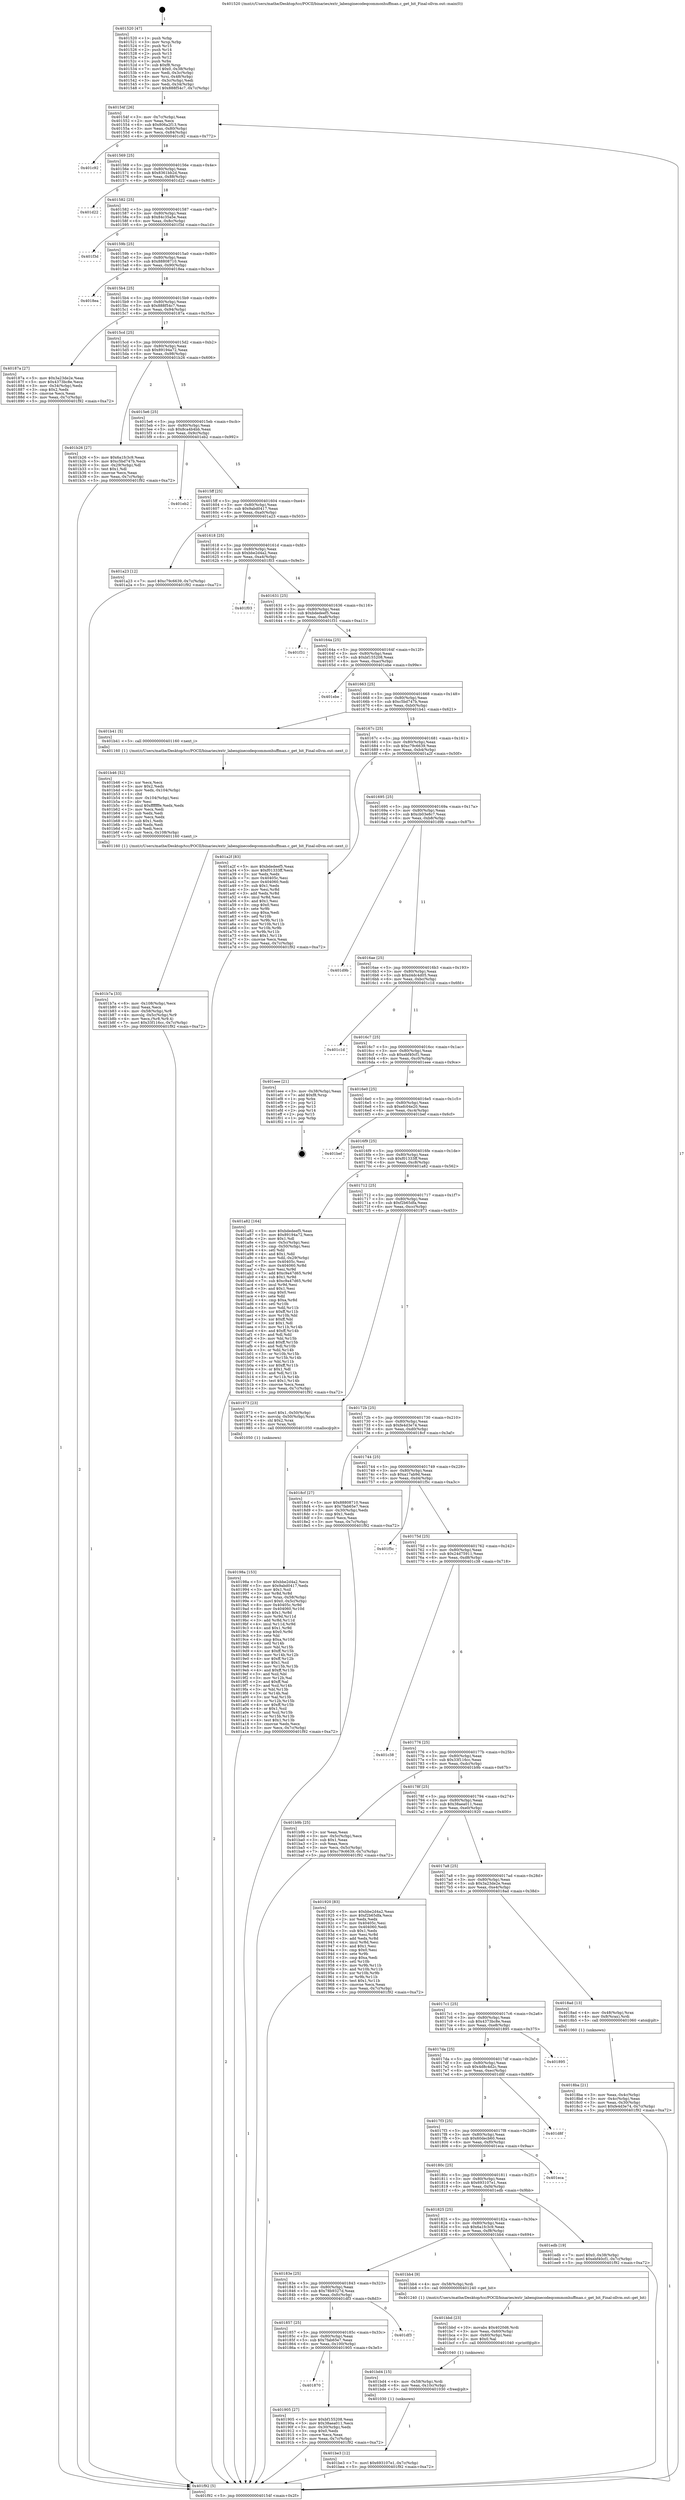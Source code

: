 digraph "0x401520" {
  label = "0x401520 (/mnt/c/Users/mathe/Desktop/tcc/POCII/binaries/extr_labenginecodeqcommonhuffman.c_get_bit_Final-ollvm.out::main(0))"
  labelloc = "t"
  node[shape=record]

  Entry [label="",width=0.3,height=0.3,shape=circle,fillcolor=black,style=filled]
  "0x40154f" [label="{
     0x40154f [26]\l
     | [instrs]\l
     &nbsp;&nbsp;0x40154f \<+3\>: mov -0x7c(%rbp),%eax\l
     &nbsp;&nbsp;0x401552 \<+2\>: mov %eax,%ecx\l
     &nbsp;&nbsp;0x401554 \<+6\>: sub $0x806a2f13,%ecx\l
     &nbsp;&nbsp;0x40155a \<+3\>: mov %eax,-0x80(%rbp)\l
     &nbsp;&nbsp;0x40155d \<+6\>: mov %ecx,-0x84(%rbp)\l
     &nbsp;&nbsp;0x401563 \<+6\>: je 0000000000401c92 \<main+0x772\>\l
  }"]
  "0x401c92" [label="{
     0x401c92\l
  }", style=dashed]
  "0x401569" [label="{
     0x401569 [25]\l
     | [instrs]\l
     &nbsp;&nbsp;0x401569 \<+5\>: jmp 000000000040156e \<main+0x4e\>\l
     &nbsp;&nbsp;0x40156e \<+3\>: mov -0x80(%rbp),%eax\l
     &nbsp;&nbsp;0x401571 \<+5\>: sub $0x8361bb2d,%eax\l
     &nbsp;&nbsp;0x401576 \<+6\>: mov %eax,-0x88(%rbp)\l
     &nbsp;&nbsp;0x40157c \<+6\>: je 0000000000401d22 \<main+0x802\>\l
  }"]
  Exit [label="",width=0.3,height=0.3,shape=circle,fillcolor=black,style=filled,peripheries=2]
  "0x401d22" [label="{
     0x401d22\l
  }", style=dashed]
  "0x401582" [label="{
     0x401582 [25]\l
     | [instrs]\l
     &nbsp;&nbsp;0x401582 \<+5\>: jmp 0000000000401587 \<main+0x67\>\l
     &nbsp;&nbsp;0x401587 \<+3\>: mov -0x80(%rbp),%eax\l
     &nbsp;&nbsp;0x40158a \<+5\>: sub $0x84c35a5e,%eax\l
     &nbsp;&nbsp;0x40158f \<+6\>: mov %eax,-0x8c(%rbp)\l
     &nbsp;&nbsp;0x401595 \<+6\>: je 0000000000401f3d \<main+0xa1d\>\l
  }"]
  "0x401be3" [label="{
     0x401be3 [12]\l
     | [instrs]\l
     &nbsp;&nbsp;0x401be3 \<+7\>: movl $0x693107e1,-0x7c(%rbp)\l
     &nbsp;&nbsp;0x401bea \<+5\>: jmp 0000000000401f92 \<main+0xa72\>\l
  }"]
  "0x401f3d" [label="{
     0x401f3d\l
  }", style=dashed]
  "0x40159b" [label="{
     0x40159b [25]\l
     | [instrs]\l
     &nbsp;&nbsp;0x40159b \<+5\>: jmp 00000000004015a0 \<main+0x80\>\l
     &nbsp;&nbsp;0x4015a0 \<+3\>: mov -0x80(%rbp),%eax\l
     &nbsp;&nbsp;0x4015a3 \<+5\>: sub $0x88808710,%eax\l
     &nbsp;&nbsp;0x4015a8 \<+6\>: mov %eax,-0x90(%rbp)\l
     &nbsp;&nbsp;0x4015ae \<+6\>: je 00000000004018ea \<main+0x3ca\>\l
  }"]
  "0x401bd4" [label="{
     0x401bd4 [15]\l
     | [instrs]\l
     &nbsp;&nbsp;0x401bd4 \<+4\>: mov -0x58(%rbp),%rdi\l
     &nbsp;&nbsp;0x401bd8 \<+6\>: mov %eax,-0x10c(%rbp)\l
     &nbsp;&nbsp;0x401bde \<+5\>: call 0000000000401030 \<free@plt\>\l
     | [calls]\l
     &nbsp;&nbsp;0x401030 \{1\} (unknown)\l
  }"]
  "0x4018ea" [label="{
     0x4018ea\l
  }", style=dashed]
  "0x4015b4" [label="{
     0x4015b4 [25]\l
     | [instrs]\l
     &nbsp;&nbsp;0x4015b4 \<+5\>: jmp 00000000004015b9 \<main+0x99\>\l
     &nbsp;&nbsp;0x4015b9 \<+3\>: mov -0x80(%rbp),%eax\l
     &nbsp;&nbsp;0x4015bc \<+5\>: sub $0x888f54c7,%eax\l
     &nbsp;&nbsp;0x4015c1 \<+6\>: mov %eax,-0x94(%rbp)\l
     &nbsp;&nbsp;0x4015c7 \<+6\>: je 000000000040187a \<main+0x35a\>\l
  }"]
  "0x401bbd" [label="{
     0x401bbd [23]\l
     | [instrs]\l
     &nbsp;&nbsp;0x401bbd \<+10\>: movabs $0x4020d6,%rdi\l
     &nbsp;&nbsp;0x401bc7 \<+3\>: mov %eax,-0x60(%rbp)\l
     &nbsp;&nbsp;0x401bca \<+3\>: mov -0x60(%rbp),%esi\l
     &nbsp;&nbsp;0x401bcd \<+2\>: mov $0x0,%al\l
     &nbsp;&nbsp;0x401bcf \<+5\>: call 0000000000401040 \<printf@plt\>\l
     | [calls]\l
     &nbsp;&nbsp;0x401040 \{1\} (unknown)\l
  }"]
  "0x40187a" [label="{
     0x40187a [27]\l
     | [instrs]\l
     &nbsp;&nbsp;0x40187a \<+5\>: mov $0x3a23de2e,%eax\l
     &nbsp;&nbsp;0x40187f \<+5\>: mov $0x4373bc8e,%ecx\l
     &nbsp;&nbsp;0x401884 \<+3\>: mov -0x34(%rbp),%edx\l
     &nbsp;&nbsp;0x401887 \<+3\>: cmp $0x2,%edx\l
     &nbsp;&nbsp;0x40188a \<+3\>: cmovne %ecx,%eax\l
     &nbsp;&nbsp;0x40188d \<+3\>: mov %eax,-0x7c(%rbp)\l
     &nbsp;&nbsp;0x401890 \<+5\>: jmp 0000000000401f92 \<main+0xa72\>\l
  }"]
  "0x4015cd" [label="{
     0x4015cd [25]\l
     | [instrs]\l
     &nbsp;&nbsp;0x4015cd \<+5\>: jmp 00000000004015d2 \<main+0xb2\>\l
     &nbsp;&nbsp;0x4015d2 \<+3\>: mov -0x80(%rbp),%eax\l
     &nbsp;&nbsp;0x4015d5 \<+5\>: sub $0x89194a72,%eax\l
     &nbsp;&nbsp;0x4015da \<+6\>: mov %eax,-0x98(%rbp)\l
     &nbsp;&nbsp;0x4015e0 \<+6\>: je 0000000000401b26 \<main+0x606\>\l
  }"]
  "0x401f92" [label="{
     0x401f92 [5]\l
     | [instrs]\l
     &nbsp;&nbsp;0x401f92 \<+5\>: jmp 000000000040154f \<main+0x2f\>\l
  }"]
  "0x401520" [label="{
     0x401520 [47]\l
     | [instrs]\l
     &nbsp;&nbsp;0x401520 \<+1\>: push %rbp\l
     &nbsp;&nbsp;0x401521 \<+3\>: mov %rsp,%rbp\l
     &nbsp;&nbsp;0x401524 \<+2\>: push %r15\l
     &nbsp;&nbsp;0x401526 \<+2\>: push %r14\l
     &nbsp;&nbsp;0x401528 \<+2\>: push %r13\l
     &nbsp;&nbsp;0x40152a \<+2\>: push %r12\l
     &nbsp;&nbsp;0x40152c \<+1\>: push %rbx\l
     &nbsp;&nbsp;0x40152d \<+7\>: sub $0xf8,%rsp\l
     &nbsp;&nbsp;0x401534 \<+7\>: movl $0x0,-0x38(%rbp)\l
     &nbsp;&nbsp;0x40153b \<+3\>: mov %edi,-0x3c(%rbp)\l
     &nbsp;&nbsp;0x40153e \<+4\>: mov %rsi,-0x48(%rbp)\l
     &nbsp;&nbsp;0x401542 \<+3\>: mov -0x3c(%rbp),%edi\l
     &nbsp;&nbsp;0x401545 \<+3\>: mov %edi,-0x34(%rbp)\l
     &nbsp;&nbsp;0x401548 \<+7\>: movl $0x888f54c7,-0x7c(%rbp)\l
  }"]
  "0x401b7a" [label="{
     0x401b7a [33]\l
     | [instrs]\l
     &nbsp;&nbsp;0x401b7a \<+6\>: mov -0x108(%rbp),%ecx\l
     &nbsp;&nbsp;0x401b80 \<+3\>: imul %eax,%ecx\l
     &nbsp;&nbsp;0x401b83 \<+4\>: mov -0x58(%rbp),%r8\l
     &nbsp;&nbsp;0x401b87 \<+4\>: movslq -0x5c(%rbp),%r9\l
     &nbsp;&nbsp;0x401b8b \<+4\>: mov %ecx,(%r8,%r9,4)\l
     &nbsp;&nbsp;0x401b8f \<+7\>: movl $0x33f116cc,-0x7c(%rbp)\l
     &nbsp;&nbsp;0x401b96 \<+5\>: jmp 0000000000401f92 \<main+0xa72\>\l
  }"]
  "0x401b26" [label="{
     0x401b26 [27]\l
     | [instrs]\l
     &nbsp;&nbsp;0x401b26 \<+5\>: mov $0x6a1fc3c9,%eax\l
     &nbsp;&nbsp;0x401b2b \<+5\>: mov $0xc5bd747b,%ecx\l
     &nbsp;&nbsp;0x401b30 \<+3\>: mov -0x29(%rbp),%dl\l
     &nbsp;&nbsp;0x401b33 \<+3\>: test $0x1,%dl\l
     &nbsp;&nbsp;0x401b36 \<+3\>: cmovne %ecx,%eax\l
     &nbsp;&nbsp;0x401b39 \<+3\>: mov %eax,-0x7c(%rbp)\l
     &nbsp;&nbsp;0x401b3c \<+5\>: jmp 0000000000401f92 \<main+0xa72\>\l
  }"]
  "0x4015e6" [label="{
     0x4015e6 [25]\l
     | [instrs]\l
     &nbsp;&nbsp;0x4015e6 \<+5\>: jmp 00000000004015eb \<main+0xcb\>\l
     &nbsp;&nbsp;0x4015eb \<+3\>: mov -0x80(%rbp),%eax\l
     &nbsp;&nbsp;0x4015ee \<+5\>: sub $0x8ca4b4bb,%eax\l
     &nbsp;&nbsp;0x4015f3 \<+6\>: mov %eax,-0x9c(%rbp)\l
     &nbsp;&nbsp;0x4015f9 \<+6\>: je 0000000000401eb2 \<main+0x992\>\l
  }"]
  "0x401b46" [label="{
     0x401b46 [52]\l
     | [instrs]\l
     &nbsp;&nbsp;0x401b46 \<+2\>: xor %ecx,%ecx\l
     &nbsp;&nbsp;0x401b48 \<+5\>: mov $0x2,%edx\l
     &nbsp;&nbsp;0x401b4d \<+6\>: mov %edx,-0x104(%rbp)\l
     &nbsp;&nbsp;0x401b53 \<+1\>: cltd\l
     &nbsp;&nbsp;0x401b54 \<+6\>: mov -0x104(%rbp),%esi\l
     &nbsp;&nbsp;0x401b5a \<+2\>: idiv %esi\l
     &nbsp;&nbsp;0x401b5c \<+6\>: imul $0xfffffffe,%edx,%edx\l
     &nbsp;&nbsp;0x401b62 \<+2\>: mov %ecx,%edi\l
     &nbsp;&nbsp;0x401b64 \<+2\>: sub %edx,%edi\l
     &nbsp;&nbsp;0x401b66 \<+2\>: mov %ecx,%edx\l
     &nbsp;&nbsp;0x401b68 \<+3\>: sub $0x1,%edx\l
     &nbsp;&nbsp;0x401b6b \<+2\>: add %edx,%edi\l
     &nbsp;&nbsp;0x401b6d \<+2\>: sub %edi,%ecx\l
     &nbsp;&nbsp;0x401b6f \<+6\>: mov %ecx,-0x108(%rbp)\l
     &nbsp;&nbsp;0x401b75 \<+5\>: call 0000000000401160 \<next_i\>\l
     | [calls]\l
     &nbsp;&nbsp;0x401160 \{1\} (/mnt/c/Users/mathe/Desktop/tcc/POCII/binaries/extr_labenginecodeqcommonhuffman.c_get_bit_Final-ollvm.out::next_i)\l
  }"]
  "0x401eb2" [label="{
     0x401eb2\l
  }", style=dashed]
  "0x4015ff" [label="{
     0x4015ff [25]\l
     | [instrs]\l
     &nbsp;&nbsp;0x4015ff \<+5\>: jmp 0000000000401604 \<main+0xe4\>\l
     &nbsp;&nbsp;0x401604 \<+3\>: mov -0x80(%rbp),%eax\l
     &nbsp;&nbsp;0x401607 \<+5\>: sub $0x9abd0417,%eax\l
     &nbsp;&nbsp;0x40160c \<+6\>: mov %eax,-0xa0(%rbp)\l
     &nbsp;&nbsp;0x401612 \<+6\>: je 0000000000401a23 \<main+0x503\>\l
  }"]
  "0x40198a" [label="{
     0x40198a [153]\l
     | [instrs]\l
     &nbsp;&nbsp;0x40198a \<+5\>: mov $0xbbe2d4a2,%ecx\l
     &nbsp;&nbsp;0x40198f \<+5\>: mov $0x9abd0417,%edx\l
     &nbsp;&nbsp;0x401994 \<+3\>: mov $0x1,%sil\l
     &nbsp;&nbsp;0x401997 \<+3\>: xor %r8d,%r8d\l
     &nbsp;&nbsp;0x40199a \<+4\>: mov %rax,-0x58(%rbp)\l
     &nbsp;&nbsp;0x40199e \<+7\>: movl $0x0,-0x5c(%rbp)\l
     &nbsp;&nbsp;0x4019a5 \<+8\>: mov 0x40405c,%r9d\l
     &nbsp;&nbsp;0x4019ad \<+8\>: mov 0x404060,%r10d\l
     &nbsp;&nbsp;0x4019b5 \<+4\>: sub $0x1,%r8d\l
     &nbsp;&nbsp;0x4019b9 \<+3\>: mov %r9d,%r11d\l
     &nbsp;&nbsp;0x4019bc \<+3\>: add %r8d,%r11d\l
     &nbsp;&nbsp;0x4019bf \<+4\>: imul %r11d,%r9d\l
     &nbsp;&nbsp;0x4019c3 \<+4\>: and $0x1,%r9d\l
     &nbsp;&nbsp;0x4019c7 \<+4\>: cmp $0x0,%r9d\l
     &nbsp;&nbsp;0x4019cb \<+3\>: sete %bl\l
     &nbsp;&nbsp;0x4019ce \<+4\>: cmp $0xa,%r10d\l
     &nbsp;&nbsp;0x4019d2 \<+4\>: setl %r14b\l
     &nbsp;&nbsp;0x4019d6 \<+3\>: mov %bl,%r15b\l
     &nbsp;&nbsp;0x4019d9 \<+4\>: xor $0xff,%r15b\l
     &nbsp;&nbsp;0x4019dd \<+3\>: mov %r14b,%r12b\l
     &nbsp;&nbsp;0x4019e0 \<+4\>: xor $0xff,%r12b\l
     &nbsp;&nbsp;0x4019e4 \<+4\>: xor $0x1,%sil\l
     &nbsp;&nbsp;0x4019e8 \<+3\>: mov %r15b,%r13b\l
     &nbsp;&nbsp;0x4019eb \<+4\>: and $0xff,%r13b\l
     &nbsp;&nbsp;0x4019ef \<+3\>: and %sil,%bl\l
     &nbsp;&nbsp;0x4019f2 \<+3\>: mov %r12b,%al\l
     &nbsp;&nbsp;0x4019f5 \<+2\>: and $0xff,%al\l
     &nbsp;&nbsp;0x4019f7 \<+3\>: and %sil,%r14b\l
     &nbsp;&nbsp;0x4019fa \<+3\>: or %bl,%r13b\l
     &nbsp;&nbsp;0x4019fd \<+3\>: or %r14b,%al\l
     &nbsp;&nbsp;0x401a00 \<+3\>: xor %al,%r13b\l
     &nbsp;&nbsp;0x401a03 \<+3\>: or %r12b,%r15b\l
     &nbsp;&nbsp;0x401a06 \<+4\>: xor $0xff,%r15b\l
     &nbsp;&nbsp;0x401a0a \<+4\>: or $0x1,%sil\l
     &nbsp;&nbsp;0x401a0e \<+3\>: and %sil,%r15b\l
     &nbsp;&nbsp;0x401a11 \<+3\>: or %r15b,%r13b\l
     &nbsp;&nbsp;0x401a14 \<+4\>: test $0x1,%r13b\l
     &nbsp;&nbsp;0x401a18 \<+3\>: cmovne %edx,%ecx\l
     &nbsp;&nbsp;0x401a1b \<+3\>: mov %ecx,-0x7c(%rbp)\l
     &nbsp;&nbsp;0x401a1e \<+5\>: jmp 0000000000401f92 \<main+0xa72\>\l
  }"]
  "0x401a23" [label="{
     0x401a23 [12]\l
     | [instrs]\l
     &nbsp;&nbsp;0x401a23 \<+7\>: movl $0xc79c6639,-0x7c(%rbp)\l
     &nbsp;&nbsp;0x401a2a \<+5\>: jmp 0000000000401f92 \<main+0xa72\>\l
  }"]
  "0x401618" [label="{
     0x401618 [25]\l
     | [instrs]\l
     &nbsp;&nbsp;0x401618 \<+5\>: jmp 000000000040161d \<main+0xfd\>\l
     &nbsp;&nbsp;0x40161d \<+3\>: mov -0x80(%rbp),%eax\l
     &nbsp;&nbsp;0x401620 \<+5\>: sub $0xbbe2d4a2,%eax\l
     &nbsp;&nbsp;0x401625 \<+6\>: mov %eax,-0xa4(%rbp)\l
     &nbsp;&nbsp;0x40162b \<+6\>: je 0000000000401f03 \<main+0x9e3\>\l
  }"]
  "0x401870" [label="{
     0x401870\l
  }", style=dashed]
  "0x401f03" [label="{
     0x401f03\l
  }", style=dashed]
  "0x401631" [label="{
     0x401631 [25]\l
     | [instrs]\l
     &nbsp;&nbsp;0x401631 \<+5\>: jmp 0000000000401636 \<main+0x116\>\l
     &nbsp;&nbsp;0x401636 \<+3\>: mov -0x80(%rbp),%eax\l
     &nbsp;&nbsp;0x401639 \<+5\>: sub $0xbdedeef5,%eax\l
     &nbsp;&nbsp;0x40163e \<+6\>: mov %eax,-0xa8(%rbp)\l
     &nbsp;&nbsp;0x401644 \<+6\>: je 0000000000401f31 \<main+0xa11\>\l
  }"]
  "0x401905" [label="{
     0x401905 [27]\l
     | [instrs]\l
     &nbsp;&nbsp;0x401905 \<+5\>: mov $0xbf155208,%eax\l
     &nbsp;&nbsp;0x40190a \<+5\>: mov $0x38aea011,%ecx\l
     &nbsp;&nbsp;0x40190f \<+3\>: mov -0x30(%rbp),%edx\l
     &nbsp;&nbsp;0x401912 \<+3\>: cmp $0x0,%edx\l
     &nbsp;&nbsp;0x401915 \<+3\>: cmove %ecx,%eax\l
     &nbsp;&nbsp;0x401918 \<+3\>: mov %eax,-0x7c(%rbp)\l
     &nbsp;&nbsp;0x40191b \<+5\>: jmp 0000000000401f92 \<main+0xa72\>\l
  }"]
  "0x401f31" [label="{
     0x401f31\l
  }", style=dashed]
  "0x40164a" [label="{
     0x40164a [25]\l
     | [instrs]\l
     &nbsp;&nbsp;0x40164a \<+5\>: jmp 000000000040164f \<main+0x12f\>\l
     &nbsp;&nbsp;0x40164f \<+3\>: mov -0x80(%rbp),%eax\l
     &nbsp;&nbsp;0x401652 \<+5\>: sub $0xbf155208,%eax\l
     &nbsp;&nbsp;0x401657 \<+6\>: mov %eax,-0xac(%rbp)\l
     &nbsp;&nbsp;0x40165d \<+6\>: je 0000000000401ebe \<main+0x99e\>\l
  }"]
  "0x401857" [label="{
     0x401857 [25]\l
     | [instrs]\l
     &nbsp;&nbsp;0x401857 \<+5\>: jmp 000000000040185c \<main+0x33c\>\l
     &nbsp;&nbsp;0x40185c \<+3\>: mov -0x80(%rbp),%eax\l
     &nbsp;&nbsp;0x40185f \<+5\>: sub $0x7fab65e7,%eax\l
     &nbsp;&nbsp;0x401864 \<+6\>: mov %eax,-0x100(%rbp)\l
     &nbsp;&nbsp;0x40186a \<+6\>: je 0000000000401905 \<main+0x3e5\>\l
  }"]
  "0x401ebe" [label="{
     0x401ebe\l
  }", style=dashed]
  "0x401663" [label="{
     0x401663 [25]\l
     | [instrs]\l
     &nbsp;&nbsp;0x401663 \<+5\>: jmp 0000000000401668 \<main+0x148\>\l
     &nbsp;&nbsp;0x401668 \<+3\>: mov -0x80(%rbp),%eax\l
     &nbsp;&nbsp;0x40166b \<+5\>: sub $0xc5bd747b,%eax\l
     &nbsp;&nbsp;0x401670 \<+6\>: mov %eax,-0xb0(%rbp)\l
     &nbsp;&nbsp;0x401676 \<+6\>: je 0000000000401b41 \<main+0x621\>\l
  }"]
  "0x401df3" [label="{
     0x401df3\l
  }", style=dashed]
  "0x401b41" [label="{
     0x401b41 [5]\l
     | [instrs]\l
     &nbsp;&nbsp;0x401b41 \<+5\>: call 0000000000401160 \<next_i\>\l
     | [calls]\l
     &nbsp;&nbsp;0x401160 \{1\} (/mnt/c/Users/mathe/Desktop/tcc/POCII/binaries/extr_labenginecodeqcommonhuffman.c_get_bit_Final-ollvm.out::next_i)\l
  }"]
  "0x40167c" [label="{
     0x40167c [25]\l
     | [instrs]\l
     &nbsp;&nbsp;0x40167c \<+5\>: jmp 0000000000401681 \<main+0x161\>\l
     &nbsp;&nbsp;0x401681 \<+3\>: mov -0x80(%rbp),%eax\l
     &nbsp;&nbsp;0x401684 \<+5\>: sub $0xc79c6639,%eax\l
     &nbsp;&nbsp;0x401689 \<+6\>: mov %eax,-0xb4(%rbp)\l
     &nbsp;&nbsp;0x40168f \<+6\>: je 0000000000401a2f \<main+0x50f\>\l
  }"]
  "0x40183e" [label="{
     0x40183e [25]\l
     | [instrs]\l
     &nbsp;&nbsp;0x40183e \<+5\>: jmp 0000000000401843 \<main+0x323\>\l
     &nbsp;&nbsp;0x401843 \<+3\>: mov -0x80(%rbp),%eax\l
     &nbsp;&nbsp;0x401846 \<+5\>: sub $0x78b9327d,%eax\l
     &nbsp;&nbsp;0x40184b \<+6\>: mov %eax,-0xfc(%rbp)\l
     &nbsp;&nbsp;0x401851 \<+6\>: je 0000000000401df3 \<main+0x8d3\>\l
  }"]
  "0x401a2f" [label="{
     0x401a2f [83]\l
     | [instrs]\l
     &nbsp;&nbsp;0x401a2f \<+5\>: mov $0xbdedeef5,%eax\l
     &nbsp;&nbsp;0x401a34 \<+5\>: mov $0xf01333ff,%ecx\l
     &nbsp;&nbsp;0x401a39 \<+2\>: xor %edx,%edx\l
     &nbsp;&nbsp;0x401a3b \<+7\>: mov 0x40405c,%esi\l
     &nbsp;&nbsp;0x401a42 \<+7\>: mov 0x404060,%edi\l
     &nbsp;&nbsp;0x401a49 \<+3\>: sub $0x1,%edx\l
     &nbsp;&nbsp;0x401a4c \<+3\>: mov %esi,%r8d\l
     &nbsp;&nbsp;0x401a4f \<+3\>: add %edx,%r8d\l
     &nbsp;&nbsp;0x401a52 \<+4\>: imul %r8d,%esi\l
     &nbsp;&nbsp;0x401a56 \<+3\>: and $0x1,%esi\l
     &nbsp;&nbsp;0x401a59 \<+3\>: cmp $0x0,%esi\l
     &nbsp;&nbsp;0x401a5c \<+4\>: sete %r9b\l
     &nbsp;&nbsp;0x401a60 \<+3\>: cmp $0xa,%edi\l
     &nbsp;&nbsp;0x401a63 \<+4\>: setl %r10b\l
     &nbsp;&nbsp;0x401a67 \<+3\>: mov %r9b,%r11b\l
     &nbsp;&nbsp;0x401a6a \<+3\>: and %r10b,%r11b\l
     &nbsp;&nbsp;0x401a6d \<+3\>: xor %r10b,%r9b\l
     &nbsp;&nbsp;0x401a70 \<+3\>: or %r9b,%r11b\l
     &nbsp;&nbsp;0x401a73 \<+4\>: test $0x1,%r11b\l
     &nbsp;&nbsp;0x401a77 \<+3\>: cmovne %ecx,%eax\l
     &nbsp;&nbsp;0x401a7a \<+3\>: mov %eax,-0x7c(%rbp)\l
     &nbsp;&nbsp;0x401a7d \<+5\>: jmp 0000000000401f92 \<main+0xa72\>\l
  }"]
  "0x401695" [label="{
     0x401695 [25]\l
     | [instrs]\l
     &nbsp;&nbsp;0x401695 \<+5\>: jmp 000000000040169a \<main+0x17a\>\l
     &nbsp;&nbsp;0x40169a \<+3\>: mov -0x80(%rbp),%eax\l
     &nbsp;&nbsp;0x40169d \<+5\>: sub $0xcb03e8c7,%eax\l
     &nbsp;&nbsp;0x4016a2 \<+6\>: mov %eax,-0xb8(%rbp)\l
     &nbsp;&nbsp;0x4016a8 \<+6\>: je 0000000000401d9b \<main+0x87b\>\l
  }"]
  "0x401bb4" [label="{
     0x401bb4 [9]\l
     | [instrs]\l
     &nbsp;&nbsp;0x401bb4 \<+4\>: mov -0x58(%rbp),%rdi\l
     &nbsp;&nbsp;0x401bb8 \<+5\>: call 0000000000401240 \<get_bit\>\l
     | [calls]\l
     &nbsp;&nbsp;0x401240 \{1\} (/mnt/c/Users/mathe/Desktop/tcc/POCII/binaries/extr_labenginecodeqcommonhuffman.c_get_bit_Final-ollvm.out::get_bit)\l
  }"]
  "0x401d9b" [label="{
     0x401d9b\l
  }", style=dashed]
  "0x4016ae" [label="{
     0x4016ae [25]\l
     | [instrs]\l
     &nbsp;&nbsp;0x4016ae \<+5\>: jmp 00000000004016b3 \<main+0x193\>\l
     &nbsp;&nbsp;0x4016b3 \<+3\>: mov -0x80(%rbp),%eax\l
     &nbsp;&nbsp;0x4016b6 \<+5\>: sub $0xd4dc4d05,%eax\l
     &nbsp;&nbsp;0x4016bb \<+6\>: mov %eax,-0xbc(%rbp)\l
     &nbsp;&nbsp;0x4016c1 \<+6\>: je 0000000000401c1d \<main+0x6fd\>\l
  }"]
  "0x401825" [label="{
     0x401825 [25]\l
     | [instrs]\l
     &nbsp;&nbsp;0x401825 \<+5\>: jmp 000000000040182a \<main+0x30a\>\l
     &nbsp;&nbsp;0x40182a \<+3\>: mov -0x80(%rbp),%eax\l
     &nbsp;&nbsp;0x40182d \<+5\>: sub $0x6a1fc3c9,%eax\l
     &nbsp;&nbsp;0x401832 \<+6\>: mov %eax,-0xf8(%rbp)\l
     &nbsp;&nbsp;0x401838 \<+6\>: je 0000000000401bb4 \<main+0x694\>\l
  }"]
  "0x401c1d" [label="{
     0x401c1d\l
  }", style=dashed]
  "0x4016c7" [label="{
     0x4016c7 [25]\l
     | [instrs]\l
     &nbsp;&nbsp;0x4016c7 \<+5\>: jmp 00000000004016cc \<main+0x1ac\>\l
     &nbsp;&nbsp;0x4016cc \<+3\>: mov -0x80(%rbp),%eax\l
     &nbsp;&nbsp;0x4016cf \<+5\>: sub $0xebf40cf1,%eax\l
     &nbsp;&nbsp;0x4016d4 \<+6\>: mov %eax,-0xc0(%rbp)\l
     &nbsp;&nbsp;0x4016da \<+6\>: je 0000000000401eee \<main+0x9ce\>\l
  }"]
  "0x401edb" [label="{
     0x401edb [19]\l
     | [instrs]\l
     &nbsp;&nbsp;0x401edb \<+7\>: movl $0x0,-0x38(%rbp)\l
     &nbsp;&nbsp;0x401ee2 \<+7\>: movl $0xebf40cf1,-0x7c(%rbp)\l
     &nbsp;&nbsp;0x401ee9 \<+5\>: jmp 0000000000401f92 \<main+0xa72\>\l
  }"]
  "0x401eee" [label="{
     0x401eee [21]\l
     | [instrs]\l
     &nbsp;&nbsp;0x401eee \<+3\>: mov -0x38(%rbp),%eax\l
     &nbsp;&nbsp;0x401ef1 \<+7\>: add $0xf8,%rsp\l
     &nbsp;&nbsp;0x401ef8 \<+1\>: pop %rbx\l
     &nbsp;&nbsp;0x401ef9 \<+2\>: pop %r12\l
     &nbsp;&nbsp;0x401efb \<+2\>: pop %r13\l
     &nbsp;&nbsp;0x401efd \<+2\>: pop %r14\l
     &nbsp;&nbsp;0x401eff \<+2\>: pop %r15\l
     &nbsp;&nbsp;0x401f01 \<+1\>: pop %rbp\l
     &nbsp;&nbsp;0x401f02 \<+1\>: ret\l
  }"]
  "0x4016e0" [label="{
     0x4016e0 [25]\l
     | [instrs]\l
     &nbsp;&nbsp;0x4016e0 \<+5\>: jmp 00000000004016e5 \<main+0x1c5\>\l
     &nbsp;&nbsp;0x4016e5 \<+3\>: mov -0x80(%rbp),%eax\l
     &nbsp;&nbsp;0x4016e8 \<+5\>: sub $0xefc04e20,%eax\l
     &nbsp;&nbsp;0x4016ed \<+6\>: mov %eax,-0xc4(%rbp)\l
     &nbsp;&nbsp;0x4016f3 \<+6\>: je 0000000000401bef \<main+0x6cf\>\l
  }"]
  "0x40180c" [label="{
     0x40180c [25]\l
     | [instrs]\l
     &nbsp;&nbsp;0x40180c \<+5\>: jmp 0000000000401811 \<main+0x2f1\>\l
     &nbsp;&nbsp;0x401811 \<+3\>: mov -0x80(%rbp),%eax\l
     &nbsp;&nbsp;0x401814 \<+5\>: sub $0x693107e1,%eax\l
     &nbsp;&nbsp;0x401819 \<+6\>: mov %eax,-0xf4(%rbp)\l
     &nbsp;&nbsp;0x40181f \<+6\>: je 0000000000401edb \<main+0x9bb\>\l
  }"]
  "0x401bef" [label="{
     0x401bef\l
  }", style=dashed]
  "0x4016f9" [label="{
     0x4016f9 [25]\l
     | [instrs]\l
     &nbsp;&nbsp;0x4016f9 \<+5\>: jmp 00000000004016fe \<main+0x1de\>\l
     &nbsp;&nbsp;0x4016fe \<+3\>: mov -0x80(%rbp),%eax\l
     &nbsp;&nbsp;0x401701 \<+5\>: sub $0xf01333ff,%eax\l
     &nbsp;&nbsp;0x401706 \<+6\>: mov %eax,-0xc8(%rbp)\l
     &nbsp;&nbsp;0x40170c \<+6\>: je 0000000000401a82 \<main+0x562\>\l
  }"]
  "0x401eca" [label="{
     0x401eca\l
  }", style=dashed]
  "0x401a82" [label="{
     0x401a82 [164]\l
     | [instrs]\l
     &nbsp;&nbsp;0x401a82 \<+5\>: mov $0xbdedeef5,%eax\l
     &nbsp;&nbsp;0x401a87 \<+5\>: mov $0x89194a72,%ecx\l
     &nbsp;&nbsp;0x401a8c \<+2\>: mov $0x1,%dl\l
     &nbsp;&nbsp;0x401a8e \<+3\>: mov -0x5c(%rbp),%esi\l
     &nbsp;&nbsp;0x401a91 \<+3\>: cmp -0x50(%rbp),%esi\l
     &nbsp;&nbsp;0x401a94 \<+4\>: setl %dil\l
     &nbsp;&nbsp;0x401a98 \<+4\>: and $0x1,%dil\l
     &nbsp;&nbsp;0x401a9c \<+4\>: mov %dil,-0x29(%rbp)\l
     &nbsp;&nbsp;0x401aa0 \<+7\>: mov 0x40405c,%esi\l
     &nbsp;&nbsp;0x401aa7 \<+8\>: mov 0x404060,%r8d\l
     &nbsp;&nbsp;0x401aaf \<+3\>: mov %esi,%r9d\l
     &nbsp;&nbsp;0x401ab2 \<+7\>: add $0xc9a47d65,%r9d\l
     &nbsp;&nbsp;0x401ab9 \<+4\>: sub $0x1,%r9d\l
     &nbsp;&nbsp;0x401abd \<+7\>: sub $0xc9a47d65,%r9d\l
     &nbsp;&nbsp;0x401ac4 \<+4\>: imul %r9d,%esi\l
     &nbsp;&nbsp;0x401ac8 \<+3\>: and $0x1,%esi\l
     &nbsp;&nbsp;0x401acb \<+3\>: cmp $0x0,%esi\l
     &nbsp;&nbsp;0x401ace \<+4\>: sete %dil\l
     &nbsp;&nbsp;0x401ad2 \<+4\>: cmp $0xa,%r8d\l
     &nbsp;&nbsp;0x401ad6 \<+4\>: setl %r10b\l
     &nbsp;&nbsp;0x401ada \<+3\>: mov %dil,%r11b\l
     &nbsp;&nbsp;0x401add \<+4\>: xor $0xff,%r11b\l
     &nbsp;&nbsp;0x401ae1 \<+3\>: mov %r10b,%bl\l
     &nbsp;&nbsp;0x401ae4 \<+3\>: xor $0xff,%bl\l
     &nbsp;&nbsp;0x401ae7 \<+3\>: xor $0x1,%dl\l
     &nbsp;&nbsp;0x401aea \<+3\>: mov %r11b,%r14b\l
     &nbsp;&nbsp;0x401aed \<+4\>: and $0xff,%r14b\l
     &nbsp;&nbsp;0x401af1 \<+3\>: and %dl,%dil\l
     &nbsp;&nbsp;0x401af4 \<+3\>: mov %bl,%r15b\l
     &nbsp;&nbsp;0x401af7 \<+4\>: and $0xff,%r15b\l
     &nbsp;&nbsp;0x401afb \<+3\>: and %dl,%r10b\l
     &nbsp;&nbsp;0x401afe \<+3\>: or %dil,%r14b\l
     &nbsp;&nbsp;0x401b01 \<+3\>: or %r10b,%r15b\l
     &nbsp;&nbsp;0x401b04 \<+3\>: xor %r15b,%r14b\l
     &nbsp;&nbsp;0x401b07 \<+3\>: or %bl,%r11b\l
     &nbsp;&nbsp;0x401b0a \<+4\>: xor $0xff,%r11b\l
     &nbsp;&nbsp;0x401b0e \<+3\>: or $0x1,%dl\l
     &nbsp;&nbsp;0x401b11 \<+3\>: and %dl,%r11b\l
     &nbsp;&nbsp;0x401b14 \<+3\>: or %r11b,%r14b\l
     &nbsp;&nbsp;0x401b17 \<+4\>: test $0x1,%r14b\l
     &nbsp;&nbsp;0x401b1b \<+3\>: cmovne %ecx,%eax\l
     &nbsp;&nbsp;0x401b1e \<+3\>: mov %eax,-0x7c(%rbp)\l
     &nbsp;&nbsp;0x401b21 \<+5\>: jmp 0000000000401f92 \<main+0xa72\>\l
  }"]
  "0x401712" [label="{
     0x401712 [25]\l
     | [instrs]\l
     &nbsp;&nbsp;0x401712 \<+5\>: jmp 0000000000401717 \<main+0x1f7\>\l
     &nbsp;&nbsp;0x401717 \<+3\>: mov -0x80(%rbp),%eax\l
     &nbsp;&nbsp;0x40171a \<+5\>: sub $0xf2b65dfa,%eax\l
     &nbsp;&nbsp;0x40171f \<+6\>: mov %eax,-0xcc(%rbp)\l
     &nbsp;&nbsp;0x401725 \<+6\>: je 0000000000401973 \<main+0x453\>\l
  }"]
  "0x4017f3" [label="{
     0x4017f3 [25]\l
     | [instrs]\l
     &nbsp;&nbsp;0x4017f3 \<+5\>: jmp 00000000004017f8 \<main+0x2d8\>\l
     &nbsp;&nbsp;0x4017f8 \<+3\>: mov -0x80(%rbp),%eax\l
     &nbsp;&nbsp;0x4017fb \<+5\>: sub $0x60decb60,%eax\l
     &nbsp;&nbsp;0x401800 \<+6\>: mov %eax,-0xf0(%rbp)\l
     &nbsp;&nbsp;0x401806 \<+6\>: je 0000000000401eca \<main+0x9aa\>\l
  }"]
  "0x401973" [label="{
     0x401973 [23]\l
     | [instrs]\l
     &nbsp;&nbsp;0x401973 \<+7\>: movl $0x1,-0x50(%rbp)\l
     &nbsp;&nbsp;0x40197a \<+4\>: movslq -0x50(%rbp),%rax\l
     &nbsp;&nbsp;0x40197e \<+4\>: shl $0x2,%rax\l
     &nbsp;&nbsp;0x401982 \<+3\>: mov %rax,%rdi\l
     &nbsp;&nbsp;0x401985 \<+5\>: call 0000000000401050 \<malloc@plt\>\l
     | [calls]\l
     &nbsp;&nbsp;0x401050 \{1\} (unknown)\l
  }"]
  "0x40172b" [label="{
     0x40172b [25]\l
     | [instrs]\l
     &nbsp;&nbsp;0x40172b \<+5\>: jmp 0000000000401730 \<main+0x210\>\l
     &nbsp;&nbsp;0x401730 \<+3\>: mov -0x80(%rbp),%eax\l
     &nbsp;&nbsp;0x401733 \<+5\>: sub $0xfe4d3e74,%eax\l
     &nbsp;&nbsp;0x401738 \<+6\>: mov %eax,-0xd0(%rbp)\l
     &nbsp;&nbsp;0x40173e \<+6\>: je 00000000004018cf \<main+0x3af\>\l
  }"]
  "0x401d8f" [label="{
     0x401d8f\l
  }", style=dashed]
  "0x4018cf" [label="{
     0x4018cf [27]\l
     | [instrs]\l
     &nbsp;&nbsp;0x4018cf \<+5\>: mov $0x88808710,%eax\l
     &nbsp;&nbsp;0x4018d4 \<+5\>: mov $0x7fab65e7,%ecx\l
     &nbsp;&nbsp;0x4018d9 \<+3\>: mov -0x30(%rbp),%edx\l
     &nbsp;&nbsp;0x4018dc \<+3\>: cmp $0x1,%edx\l
     &nbsp;&nbsp;0x4018df \<+3\>: cmovl %ecx,%eax\l
     &nbsp;&nbsp;0x4018e2 \<+3\>: mov %eax,-0x7c(%rbp)\l
     &nbsp;&nbsp;0x4018e5 \<+5\>: jmp 0000000000401f92 \<main+0xa72\>\l
  }"]
  "0x401744" [label="{
     0x401744 [25]\l
     | [instrs]\l
     &nbsp;&nbsp;0x401744 \<+5\>: jmp 0000000000401749 \<main+0x229\>\l
     &nbsp;&nbsp;0x401749 \<+3\>: mov -0x80(%rbp),%eax\l
     &nbsp;&nbsp;0x40174c \<+5\>: sub $0xa17ab9d,%eax\l
     &nbsp;&nbsp;0x401751 \<+6\>: mov %eax,-0xd4(%rbp)\l
     &nbsp;&nbsp;0x401757 \<+6\>: je 0000000000401f5c \<main+0xa3c\>\l
  }"]
  "0x4017da" [label="{
     0x4017da [25]\l
     | [instrs]\l
     &nbsp;&nbsp;0x4017da \<+5\>: jmp 00000000004017df \<main+0x2bf\>\l
     &nbsp;&nbsp;0x4017df \<+3\>: mov -0x80(%rbp),%eax\l
     &nbsp;&nbsp;0x4017e2 \<+5\>: sub $0x4d8c4d2c,%eax\l
     &nbsp;&nbsp;0x4017e7 \<+6\>: mov %eax,-0xec(%rbp)\l
     &nbsp;&nbsp;0x4017ed \<+6\>: je 0000000000401d8f \<main+0x86f\>\l
  }"]
  "0x401f5c" [label="{
     0x401f5c\l
  }", style=dashed]
  "0x40175d" [label="{
     0x40175d [25]\l
     | [instrs]\l
     &nbsp;&nbsp;0x40175d \<+5\>: jmp 0000000000401762 \<main+0x242\>\l
     &nbsp;&nbsp;0x401762 \<+3\>: mov -0x80(%rbp),%eax\l
     &nbsp;&nbsp;0x401765 \<+5\>: sub $0x24d75911,%eax\l
     &nbsp;&nbsp;0x40176a \<+6\>: mov %eax,-0xd8(%rbp)\l
     &nbsp;&nbsp;0x401770 \<+6\>: je 0000000000401c38 \<main+0x718\>\l
  }"]
  "0x401895" [label="{
     0x401895\l
  }", style=dashed]
  "0x401c38" [label="{
     0x401c38\l
  }", style=dashed]
  "0x401776" [label="{
     0x401776 [25]\l
     | [instrs]\l
     &nbsp;&nbsp;0x401776 \<+5\>: jmp 000000000040177b \<main+0x25b\>\l
     &nbsp;&nbsp;0x40177b \<+3\>: mov -0x80(%rbp),%eax\l
     &nbsp;&nbsp;0x40177e \<+5\>: sub $0x33f116cc,%eax\l
     &nbsp;&nbsp;0x401783 \<+6\>: mov %eax,-0xdc(%rbp)\l
     &nbsp;&nbsp;0x401789 \<+6\>: je 0000000000401b9b \<main+0x67b\>\l
  }"]
  "0x4018ba" [label="{
     0x4018ba [21]\l
     | [instrs]\l
     &nbsp;&nbsp;0x4018ba \<+3\>: mov %eax,-0x4c(%rbp)\l
     &nbsp;&nbsp;0x4018bd \<+3\>: mov -0x4c(%rbp),%eax\l
     &nbsp;&nbsp;0x4018c0 \<+3\>: mov %eax,-0x30(%rbp)\l
     &nbsp;&nbsp;0x4018c3 \<+7\>: movl $0xfe4d3e74,-0x7c(%rbp)\l
     &nbsp;&nbsp;0x4018ca \<+5\>: jmp 0000000000401f92 \<main+0xa72\>\l
  }"]
  "0x401b9b" [label="{
     0x401b9b [25]\l
     | [instrs]\l
     &nbsp;&nbsp;0x401b9b \<+2\>: xor %eax,%eax\l
     &nbsp;&nbsp;0x401b9d \<+3\>: mov -0x5c(%rbp),%ecx\l
     &nbsp;&nbsp;0x401ba0 \<+3\>: sub $0x1,%eax\l
     &nbsp;&nbsp;0x401ba3 \<+2\>: sub %eax,%ecx\l
     &nbsp;&nbsp;0x401ba5 \<+3\>: mov %ecx,-0x5c(%rbp)\l
     &nbsp;&nbsp;0x401ba8 \<+7\>: movl $0xc79c6639,-0x7c(%rbp)\l
     &nbsp;&nbsp;0x401baf \<+5\>: jmp 0000000000401f92 \<main+0xa72\>\l
  }"]
  "0x40178f" [label="{
     0x40178f [25]\l
     | [instrs]\l
     &nbsp;&nbsp;0x40178f \<+5\>: jmp 0000000000401794 \<main+0x274\>\l
     &nbsp;&nbsp;0x401794 \<+3\>: mov -0x80(%rbp),%eax\l
     &nbsp;&nbsp;0x401797 \<+5\>: sub $0x38aea011,%eax\l
     &nbsp;&nbsp;0x40179c \<+6\>: mov %eax,-0xe0(%rbp)\l
     &nbsp;&nbsp;0x4017a2 \<+6\>: je 0000000000401920 \<main+0x400\>\l
  }"]
  "0x4017c1" [label="{
     0x4017c1 [25]\l
     | [instrs]\l
     &nbsp;&nbsp;0x4017c1 \<+5\>: jmp 00000000004017c6 \<main+0x2a6\>\l
     &nbsp;&nbsp;0x4017c6 \<+3\>: mov -0x80(%rbp),%eax\l
     &nbsp;&nbsp;0x4017c9 \<+5\>: sub $0x4373bc8e,%eax\l
     &nbsp;&nbsp;0x4017ce \<+6\>: mov %eax,-0xe8(%rbp)\l
     &nbsp;&nbsp;0x4017d4 \<+6\>: je 0000000000401895 \<main+0x375\>\l
  }"]
  "0x401920" [label="{
     0x401920 [83]\l
     | [instrs]\l
     &nbsp;&nbsp;0x401920 \<+5\>: mov $0xbbe2d4a2,%eax\l
     &nbsp;&nbsp;0x401925 \<+5\>: mov $0xf2b65dfa,%ecx\l
     &nbsp;&nbsp;0x40192a \<+2\>: xor %edx,%edx\l
     &nbsp;&nbsp;0x40192c \<+7\>: mov 0x40405c,%esi\l
     &nbsp;&nbsp;0x401933 \<+7\>: mov 0x404060,%edi\l
     &nbsp;&nbsp;0x40193a \<+3\>: sub $0x1,%edx\l
     &nbsp;&nbsp;0x40193d \<+3\>: mov %esi,%r8d\l
     &nbsp;&nbsp;0x401940 \<+3\>: add %edx,%r8d\l
     &nbsp;&nbsp;0x401943 \<+4\>: imul %r8d,%esi\l
     &nbsp;&nbsp;0x401947 \<+3\>: and $0x1,%esi\l
     &nbsp;&nbsp;0x40194a \<+3\>: cmp $0x0,%esi\l
     &nbsp;&nbsp;0x40194d \<+4\>: sete %r9b\l
     &nbsp;&nbsp;0x401951 \<+3\>: cmp $0xa,%edi\l
     &nbsp;&nbsp;0x401954 \<+4\>: setl %r10b\l
     &nbsp;&nbsp;0x401958 \<+3\>: mov %r9b,%r11b\l
     &nbsp;&nbsp;0x40195b \<+3\>: and %r10b,%r11b\l
     &nbsp;&nbsp;0x40195e \<+3\>: xor %r10b,%r9b\l
     &nbsp;&nbsp;0x401961 \<+3\>: or %r9b,%r11b\l
     &nbsp;&nbsp;0x401964 \<+4\>: test $0x1,%r11b\l
     &nbsp;&nbsp;0x401968 \<+3\>: cmovne %ecx,%eax\l
     &nbsp;&nbsp;0x40196b \<+3\>: mov %eax,-0x7c(%rbp)\l
     &nbsp;&nbsp;0x40196e \<+5\>: jmp 0000000000401f92 \<main+0xa72\>\l
  }"]
  "0x4017a8" [label="{
     0x4017a8 [25]\l
     | [instrs]\l
     &nbsp;&nbsp;0x4017a8 \<+5\>: jmp 00000000004017ad \<main+0x28d\>\l
     &nbsp;&nbsp;0x4017ad \<+3\>: mov -0x80(%rbp),%eax\l
     &nbsp;&nbsp;0x4017b0 \<+5\>: sub $0x3a23de2e,%eax\l
     &nbsp;&nbsp;0x4017b5 \<+6\>: mov %eax,-0xe4(%rbp)\l
     &nbsp;&nbsp;0x4017bb \<+6\>: je 00000000004018ad \<main+0x38d\>\l
  }"]
  "0x4018ad" [label="{
     0x4018ad [13]\l
     | [instrs]\l
     &nbsp;&nbsp;0x4018ad \<+4\>: mov -0x48(%rbp),%rax\l
     &nbsp;&nbsp;0x4018b1 \<+4\>: mov 0x8(%rax),%rdi\l
     &nbsp;&nbsp;0x4018b5 \<+5\>: call 0000000000401060 \<atoi@plt\>\l
     | [calls]\l
     &nbsp;&nbsp;0x401060 \{1\} (unknown)\l
  }"]
  Entry -> "0x401520" [label=" 1"]
  "0x40154f" -> "0x401c92" [label=" 0"]
  "0x40154f" -> "0x401569" [label=" 18"]
  "0x401eee" -> Exit [label=" 1"]
  "0x401569" -> "0x401d22" [label=" 0"]
  "0x401569" -> "0x401582" [label=" 18"]
  "0x401edb" -> "0x401f92" [label=" 1"]
  "0x401582" -> "0x401f3d" [label=" 0"]
  "0x401582" -> "0x40159b" [label=" 18"]
  "0x401be3" -> "0x401f92" [label=" 1"]
  "0x40159b" -> "0x4018ea" [label=" 0"]
  "0x40159b" -> "0x4015b4" [label=" 18"]
  "0x401bd4" -> "0x401be3" [label=" 1"]
  "0x4015b4" -> "0x40187a" [label=" 1"]
  "0x4015b4" -> "0x4015cd" [label=" 17"]
  "0x40187a" -> "0x401f92" [label=" 1"]
  "0x401520" -> "0x40154f" [label=" 1"]
  "0x401f92" -> "0x40154f" [label=" 17"]
  "0x401bbd" -> "0x401bd4" [label=" 1"]
  "0x4015cd" -> "0x401b26" [label=" 2"]
  "0x4015cd" -> "0x4015e6" [label=" 15"]
  "0x401bb4" -> "0x401bbd" [label=" 1"]
  "0x4015e6" -> "0x401eb2" [label=" 0"]
  "0x4015e6" -> "0x4015ff" [label=" 15"]
  "0x401b9b" -> "0x401f92" [label=" 1"]
  "0x4015ff" -> "0x401a23" [label=" 1"]
  "0x4015ff" -> "0x401618" [label=" 14"]
  "0x401b7a" -> "0x401f92" [label=" 1"]
  "0x401618" -> "0x401f03" [label=" 0"]
  "0x401618" -> "0x401631" [label=" 14"]
  "0x401b46" -> "0x401b7a" [label=" 1"]
  "0x401631" -> "0x401f31" [label=" 0"]
  "0x401631" -> "0x40164a" [label=" 14"]
  "0x401b41" -> "0x401b46" [label=" 1"]
  "0x40164a" -> "0x401ebe" [label=" 0"]
  "0x40164a" -> "0x401663" [label=" 14"]
  "0x401a82" -> "0x401f92" [label=" 2"]
  "0x401663" -> "0x401b41" [label=" 1"]
  "0x401663" -> "0x40167c" [label=" 13"]
  "0x401a2f" -> "0x401f92" [label=" 2"]
  "0x40167c" -> "0x401a2f" [label=" 2"]
  "0x40167c" -> "0x401695" [label=" 11"]
  "0x40198a" -> "0x401f92" [label=" 1"]
  "0x401695" -> "0x401d9b" [label=" 0"]
  "0x401695" -> "0x4016ae" [label=" 11"]
  "0x401973" -> "0x40198a" [label=" 1"]
  "0x4016ae" -> "0x401c1d" [label=" 0"]
  "0x4016ae" -> "0x4016c7" [label=" 11"]
  "0x401905" -> "0x401f92" [label=" 1"]
  "0x4016c7" -> "0x401eee" [label=" 1"]
  "0x4016c7" -> "0x4016e0" [label=" 10"]
  "0x401857" -> "0x401870" [label=" 0"]
  "0x4016e0" -> "0x401bef" [label=" 0"]
  "0x4016e0" -> "0x4016f9" [label=" 10"]
  "0x401b26" -> "0x401f92" [label=" 2"]
  "0x4016f9" -> "0x401a82" [label=" 2"]
  "0x4016f9" -> "0x401712" [label=" 8"]
  "0x40183e" -> "0x401857" [label=" 1"]
  "0x401712" -> "0x401973" [label=" 1"]
  "0x401712" -> "0x40172b" [label=" 7"]
  "0x401a23" -> "0x401f92" [label=" 1"]
  "0x40172b" -> "0x4018cf" [label=" 1"]
  "0x40172b" -> "0x401744" [label=" 6"]
  "0x401825" -> "0x40183e" [label=" 1"]
  "0x401744" -> "0x401f5c" [label=" 0"]
  "0x401744" -> "0x40175d" [label=" 6"]
  "0x401920" -> "0x401f92" [label=" 1"]
  "0x40175d" -> "0x401c38" [label=" 0"]
  "0x40175d" -> "0x401776" [label=" 6"]
  "0x40180c" -> "0x401825" [label=" 2"]
  "0x401776" -> "0x401b9b" [label=" 1"]
  "0x401776" -> "0x40178f" [label=" 5"]
  "0x401857" -> "0x401905" [label=" 1"]
  "0x40178f" -> "0x401920" [label=" 1"]
  "0x40178f" -> "0x4017a8" [label=" 4"]
  "0x4017f3" -> "0x40180c" [label=" 3"]
  "0x4017a8" -> "0x4018ad" [label=" 1"]
  "0x4017a8" -> "0x4017c1" [label=" 3"]
  "0x4018ad" -> "0x4018ba" [label=" 1"]
  "0x4018ba" -> "0x401f92" [label=" 1"]
  "0x4018cf" -> "0x401f92" [label=" 1"]
  "0x40180c" -> "0x401edb" [label=" 1"]
  "0x4017c1" -> "0x401895" [label=" 0"]
  "0x4017c1" -> "0x4017da" [label=" 3"]
  "0x401825" -> "0x401bb4" [label=" 1"]
  "0x4017da" -> "0x401d8f" [label=" 0"]
  "0x4017da" -> "0x4017f3" [label=" 3"]
  "0x40183e" -> "0x401df3" [label=" 0"]
  "0x4017f3" -> "0x401eca" [label=" 0"]
}
